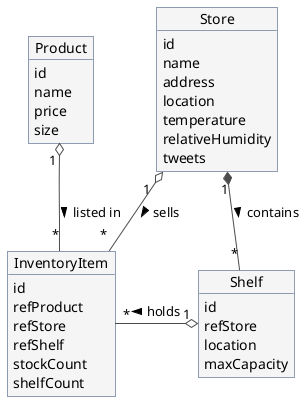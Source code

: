 @startuml

skinparam object {
  BackgroundColor #f5f5f5
  ArrowColor #4c4c4c
  BorderColor #233c68
}

object Product

Product : id 
Product : name 
Product : price 
Product : size 


object InventoryItem

InventoryItem : id 
InventoryItem : refProduct 
InventoryItem : refStore 
InventoryItem : refShelf 
InventoryItem : stockCount 
InventoryItem : shelfCount 


object Store

Store : id 
Store : name 
Store : address 
Store : location 
Store : temperature 
Store : relativeHumidity 
Store : tweets 

object Shelf

Shelf : id 
Shelf : refStore 
Shelf : location 
Shelf : maxCapacity

Product "1 " o-- " *" InventoryItem  : listed in >
Store " 1  " o-- " *  " InventoryItem :  sells >
Store "1" *-- "*" Shelf : contains >
InventoryItem "*" -o " 1" Shelf : < holds
@enduml